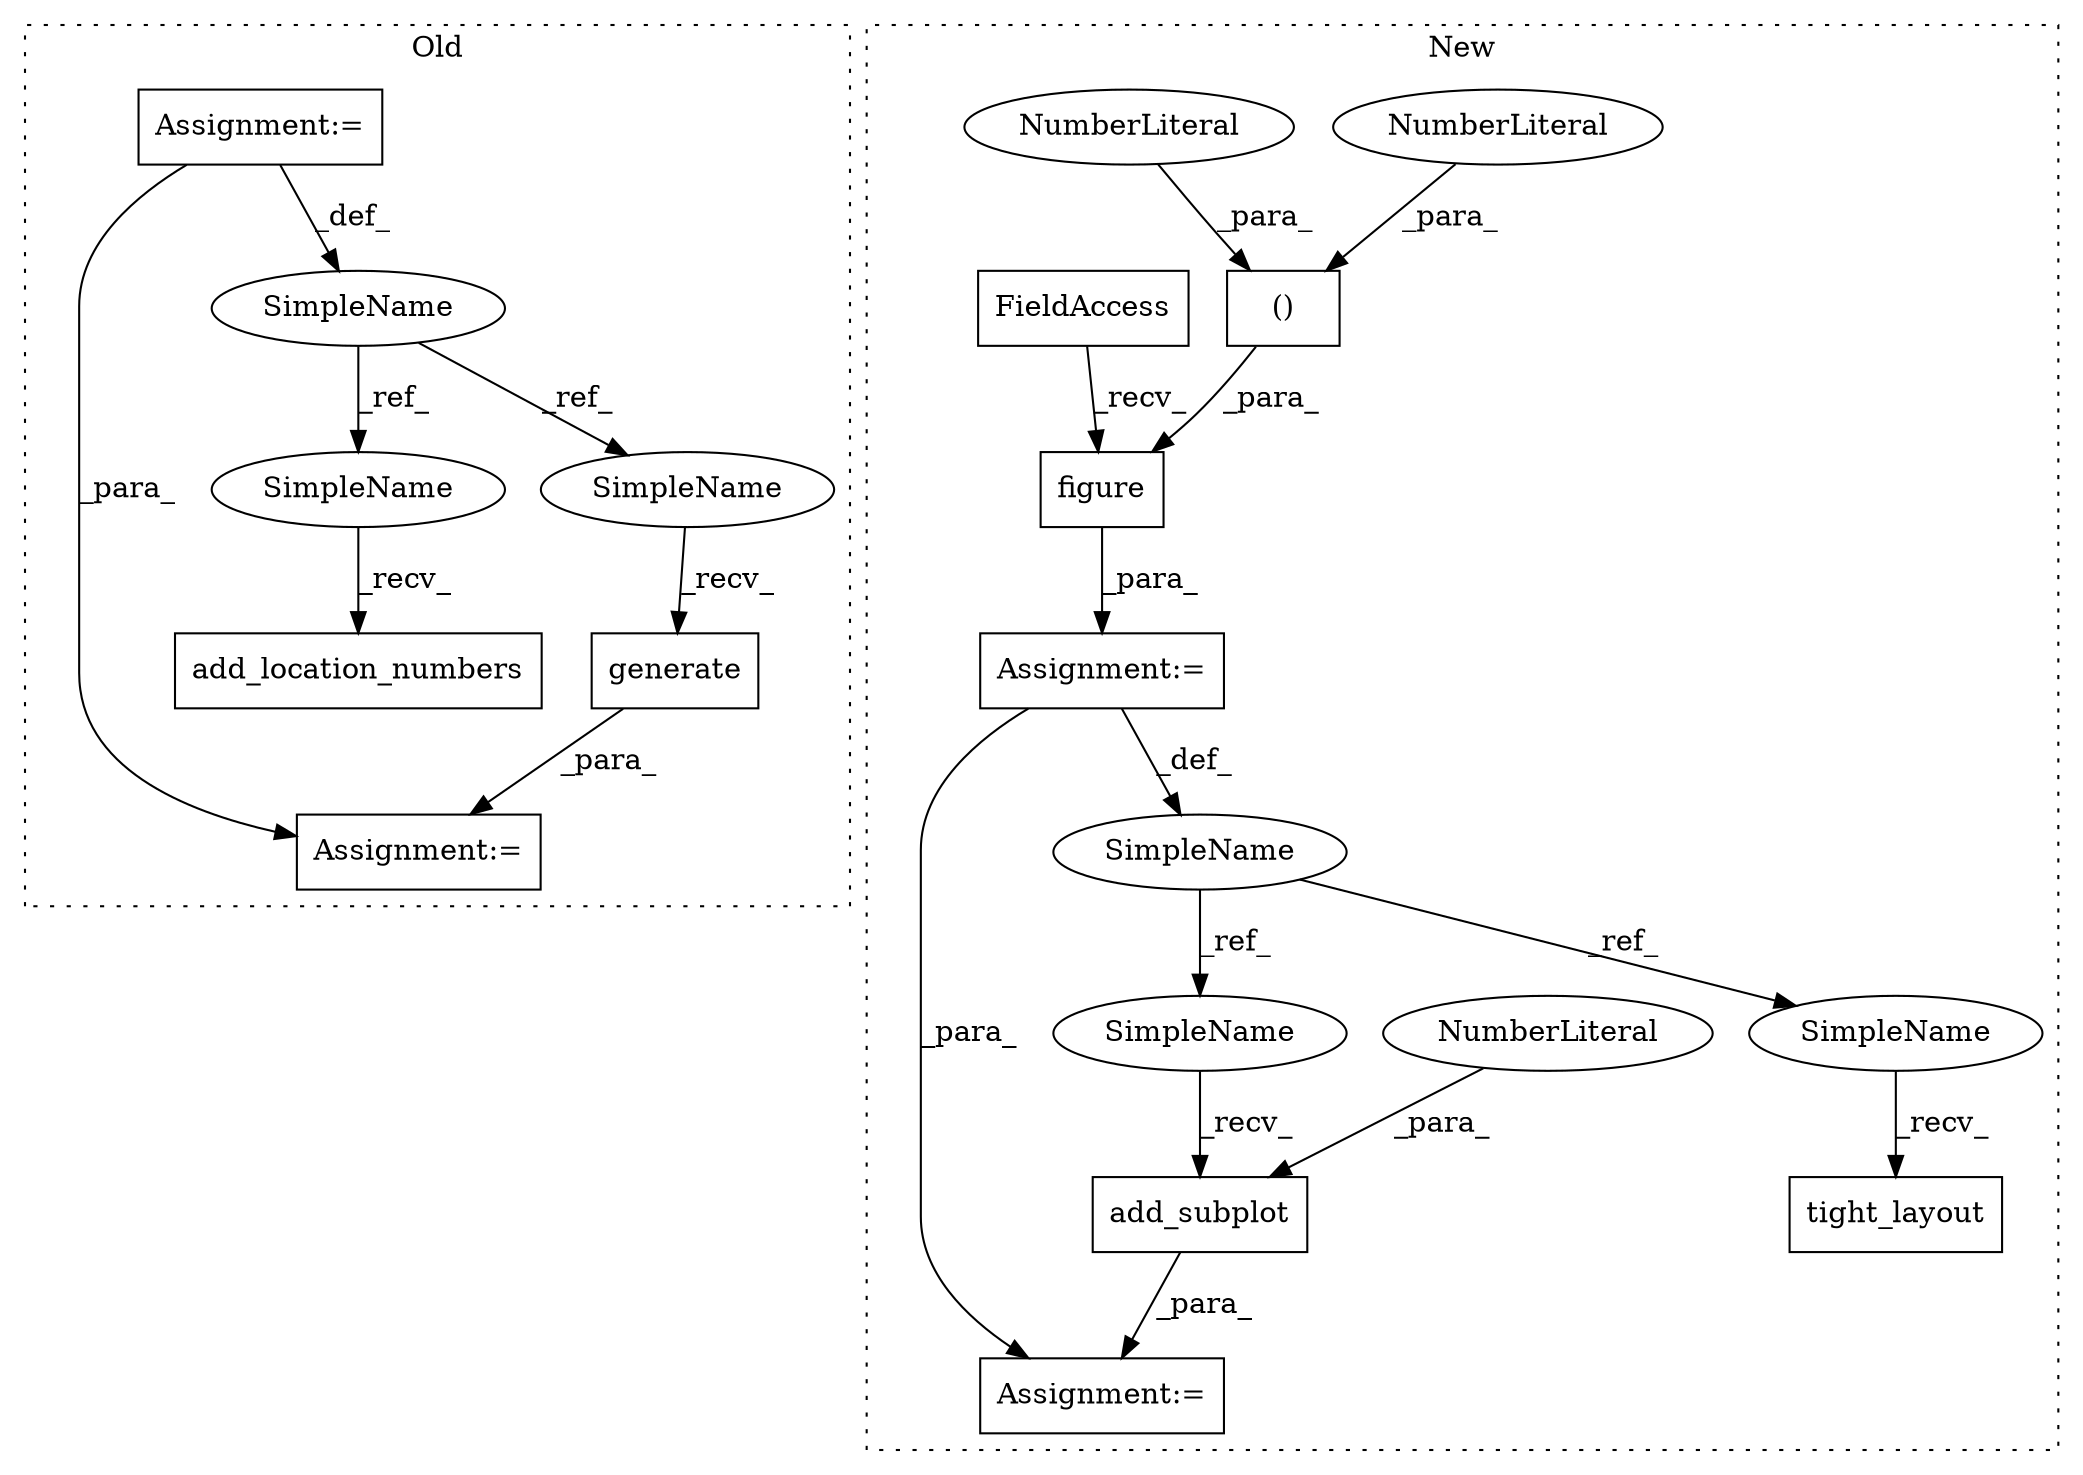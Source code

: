 digraph G {
subgraph cluster0 {
1 [label="generate" a="32" s="1460" l="10" shape="box"];
9 [label="Assignment:=" a="7" s="1447" l="1" shape="box"];
12 [label="Assignment:=" a="7" s="1307" l="1" shape="box"];
15 [label="add_location_numbers" a="32" s="1413" l="22" shape="box"];
16 [label="SimpleName" a="42" s="1296" l="11" shape="ellipse"];
17 [label="SimpleName" a="42" s="1401" l="11" shape="ellipse"];
18 [label="SimpleName" a="42" s="1448" l="11" shape="ellipse"];
label = "Old";
style="dotted";
}
subgraph cluster1 {
2 [label="add_subplot" a="32" s="1352,1367" l="12,1" shape="box"];
3 [label="()" a="106" s="1318" l="19" shape="box"];
4 [label="NumberLiteral" a="34" s="1318" l="3" shape="ellipse"];
5 [label="NumberLiteral" a="34" s="1334" l="3" shape="ellipse"];
6 [label="figure" a="32" s="1306,1337" l="12,2" shape="box"];
7 [label="FieldAccess" a="22" s="1288" l="10" shape="box"];
8 [label="NumberLiteral" a="34" s="1364" l="3" shape="ellipse"];
10 [label="Assignment:=" a="7" s="1347" l="1" shape="box"];
11 [label="Assignment:=" a="7" s="1287" l="1" shape="box"];
13 [label="tight_layout" a="32" s="1490" l="14" shape="box"];
14 [label="SimpleName" a="42" s="1284" l="3" shape="ellipse"];
19 [label="SimpleName" a="42" s="1348" l="3" shape="ellipse"];
20 [label="SimpleName" a="42" s="1486" l="3" shape="ellipse"];
label = "New";
style="dotted";
}
1 -> 9 [label="_para_"];
2 -> 10 [label="_para_"];
3 -> 6 [label="_para_"];
4 -> 3 [label="_para_"];
5 -> 3 [label="_para_"];
6 -> 11 [label="_para_"];
7 -> 6 [label="_recv_"];
8 -> 2 [label="_para_"];
11 -> 10 [label="_para_"];
11 -> 14 [label="_def_"];
12 -> 9 [label="_para_"];
12 -> 16 [label="_def_"];
14 -> 19 [label="_ref_"];
14 -> 20 [label="_ref_"];
16 -> 17 [label="_ref_"];
16 -> 18 [label="_ref_"];
17 -> 15 [label="_recv_"];
18 -> 1 [label="_recv_"];
19 -> 2 [label="_recv_"];
20 -> 13 [label="_recv_"];
}